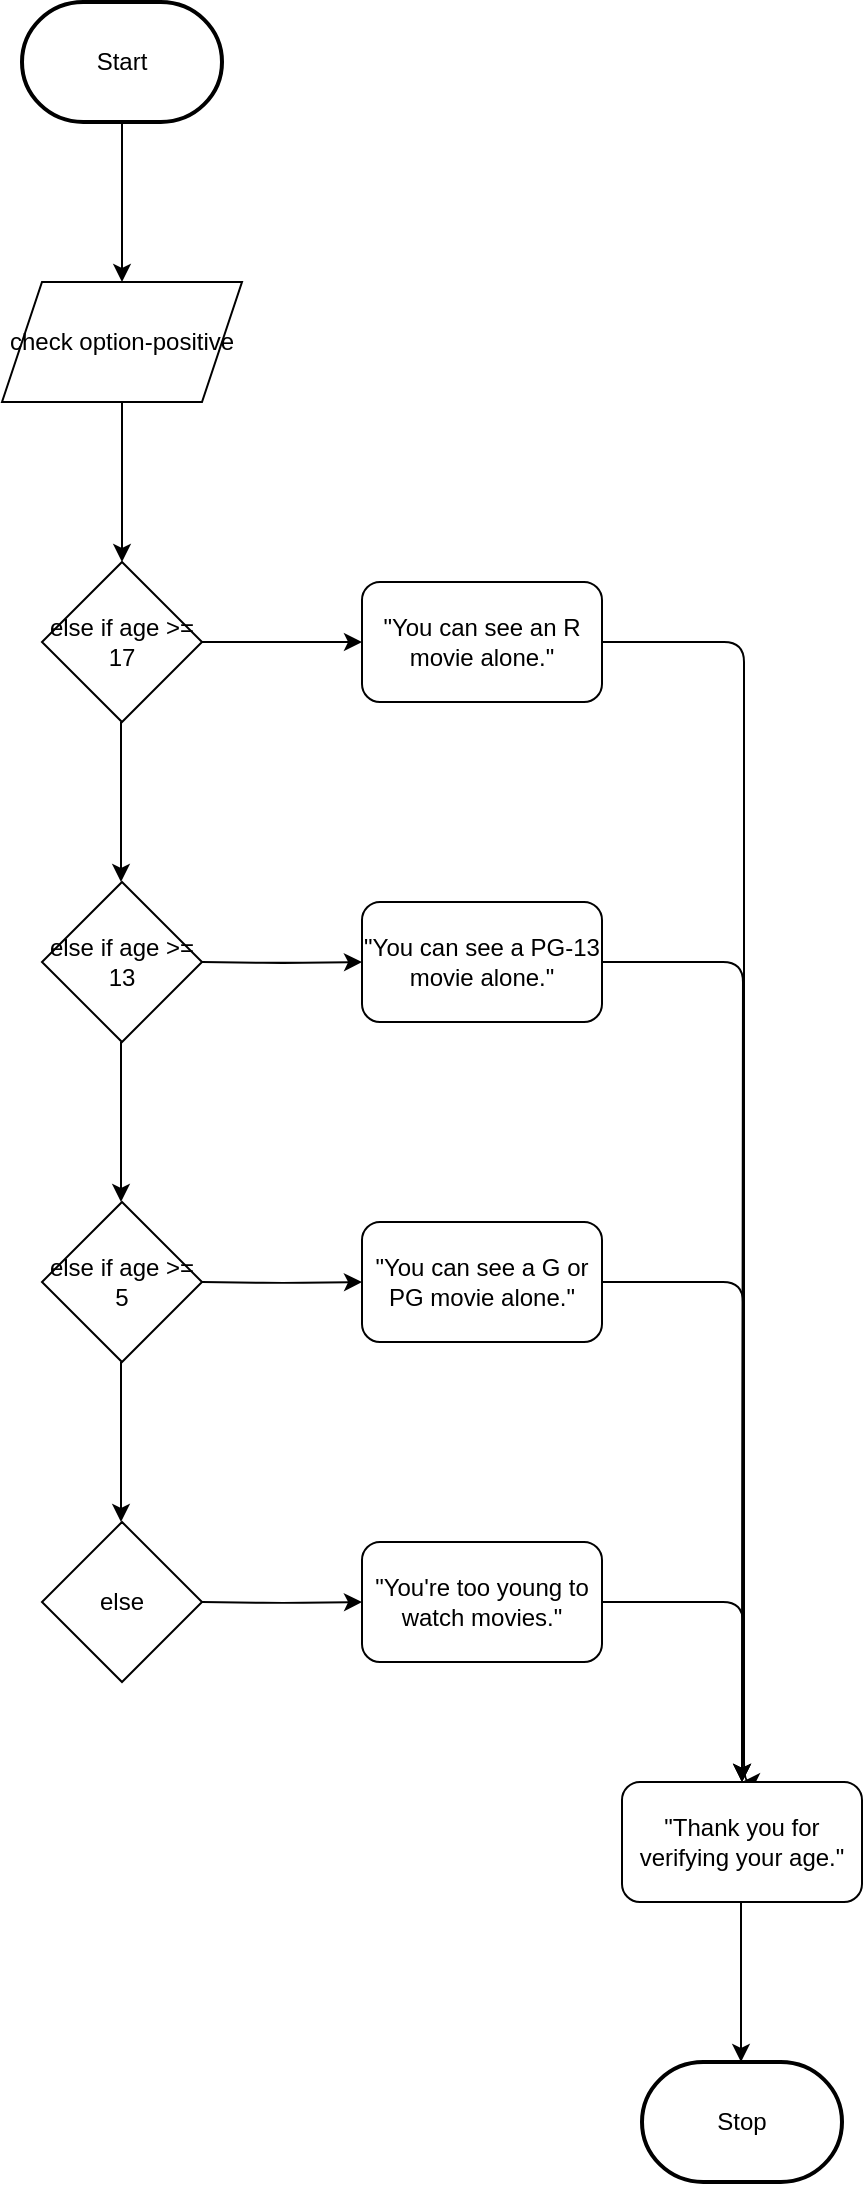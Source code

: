 <mxfile>
    <diagram id="HIP3nbAZw_EuaXWnEj3U" name="Page-1">
        <mxGraphModel dx="772" dy="613" grid="1" gridSize="10" guides="1" tooltips="1" connect="1" arrows="1" fold="1" page="1" pageScale="1" pageWidth="850" pageHeight="1100" math="0" shadow="0">
            <root>
                <mxCell id="0"/>
                <mxCell id="1" parent="0"/>
                <mxCell id="34" style="edgeStyle=none;html=1;exitX=0.5;exitY=1;exitDx=0;exitDy=0;exitPerimeter=0;entryX=0.5;entryY=0;entryDx=0;entryDy=0;" parent="1" source="35" edge="1">
                    <mxGeometry relative="1" as="geometry">
                        <mxPoint x="230" y="350" as="targetPoint"/>
                    </mxGeometry>
                </mxCell>
                <mxCell id="35" value="Start" style="strokeWidth=2;html=1;shape=mxgraph.flowchart.terminator;whiteSpace=wrap;" parent="1" vertex="1">
                    <mxGeometry x="180" y="210" width="100" height="60" as="geometry"/>
                </mxCell>
                <mxCell id="36" style="edgeStyle=none;html=1;exitX=0.5;exitY=1;exitDx=0;exitDy=0;entryX=0.5;entryY=0;entryDx=0;entryDy=0;" parent="1" target="37" edge="1">
                    <mxGeometry relative="1" as="geometry">
                        <mxPoint x="230" y="410" as="sourcePoint"/>
                    </mxGeometry>
                </mxCell>
                <mxCell id="37" value="else if age &amp;gt;= 17" style="rhombus;whiteSpace=wrap;html=1;" parent="1" vertex="1">
                    <mxGeometry x="190" y="490" width="80" height="80" as="geometry"/>
                </mxCell>
                <mxCell id="38" style="edgeStyle=orthogonalEdgeStyle;html=1;exitX=1;exitY=0.5;exitDx=0;exitDy=0;entryX=0;entryY=0.5;entryDx=0;entryDy=0;" parent="1" source="37" target="41" edge="1">
                    <mxGeometry relative="1" as="geometry">
                        <mxPoint x="410" y="460" as="targetPoint"/>
                    </mxGeometry>
                </mxCell>
                <mxCell id="39" value="check option-positive" style="shape=parallelogram;perimeter=parallelogramPerimeter;whiteSpace=wrap;html=1;fixedSize=1;" parent="1" vertex="1">
                    <mxGeometry x="170" y="350" width="120" height="60" as="geometry"/>
                </mxCell>
                <mxCell id="40" style="edgeStyle=orthogonalEdgeStyle;html=1;exitX=1;exitY=0.5;exitDx=0;exitDy=0;" parent="1" source="41" edge="1">
                    <mxGeometry relative="1" as="geometry">
                        <mxPoint x="540" y="1100" as="targetPoint"/>
                        <mxPoint x="540" y="530" as="sourcePoint"/>
                        <Array as="points">
                            <mxPoint x="541" y="530"/>
                        </Array>
                    </mxGeometry>
                </mxCell>
                <mxCell id="41" value="&quot;You can see an R movie alone.&quot;" style="rounded=1;whiteSpace=wrap;html=1;" parent="1" vertex="1">
                    <mxGeometry x="350" y="500" width="120" height="60" as="geometry"/>
                </mxCell>
                <mxCell id="42" style="edgeStyle=none;html=1;exitX=0.5;exitY=1;exitDx=0;exitDy=0;entryX=0.5;entryY=0;entryDx=0;entryDy=0;" parent="1" edge="1">
                    <mxGeometry relative="1" as="geometry">
                        <mxPoint x="229.5" y="570" as="sourcePoint"/>
                        <mxPoint x="229.5" y="650" as="targetPoint"/>
                    </mxGeometry>
                </mxCell>
                <mxCell id="43" value="else if age &amp;gt;= 13" style="rhombus;whiteSpace=wrap;html=1;" parent="1" vertex="1">
                    <mxGeometry x="190" y="650" width="80" height="80" as="geometry"/>
                </mxCell>
                <mxCell id="44" style="edgeStyle=orthogonalEdgeStyle;html=1;exitX=1;exitY=0.5;exitDx=0;exitDy=0;entryX=0;entryY=0.5;entryDx=0;entryDy=0;" parent="1" target="46" edge="1">
                    <mxGeometry relative="1" as="geometry">
                        <mxPoint x="410" y="620" as="targetPoint"/>
                        <mxPoint x="270" y="690" as="sourcePoint"/>
                    </mxGeometry>
                </mxCell>
                <mxCell id="45" style="edgeStyle=orthogonalEdgeStyle;html=1;entryX=0.5;entryY=0;entryDx=0;entryDy=0;entryPerimeter=0;" parent="1" source="46" edge="1">
                    <mxGeometry relative="1" as="geometry">
                        <mxPoint x="540" y="1100" as="targetPoint"/>
                    </mxGeometry>
                </mxCell>
                <mxCell id="46" value="&quot;You can see a PG-13 movie alone.&quot;" style="rounded=1;whiteSpace=wrap;html=1;" parent="1" vertex="1">
                    <mxGeometry x="350" y="660" width="120" height="60" as="geometry"/>
                </mxCell>
                <mxCell id="47" style="edgeStyle=none;html=1;exitX=0.5;exitY=1;exitDx=0;exitDy=0;entryX=0.5;entryY=0;entryDx=0;entryDy=0;" parent="1" edge="1">
                    <mxGeometry relative="1" as="geometry">
                        <mxPoint x="229.5" y="730" as="sourcePoint"/>
                        <mxPoint x="229.5" y="810" as="targetPoint"/>
                    </mxGeometry>
                </mxCell>
                <mxCell id="48" value="else if age &amp;gt;= 5" style="rhombus;whiteSpace=wrap;html=1;" parent="1" vertex="1">
                    <mxGeometry x="190" y="810" width="80" height="80" as="geometry"/>
                </mxCell>
                <mxCell id="49" style="edgeStyle=orthogonalEdgeStyle;html=1;exitX=1;exitY=0.5;exitDx=0;exitDy=0;entryX=0;entryY=0.5;entryDx=0;entryDy=0;" parent="1" target="51" edge="1">
                    <mxGeometry relative="1" as="geometry">
                        <mxPoint x="410" y="780" as="targetPoint"/>
                        <mxPoint x="270" y="850" as="sourcePoint"/>
                    </mxGeometry>
                </mxCell>
                <mxCell id="50" style="edgeStyle=orthogonalEdgeStyle;html=1;exitX=1;exitY=0.5;exitDx=0;exitDy=0;" parent="1" source="51" edge="1">
                    <mxGeometry relative="1" as="geometry">
                        <mxPoint x="540" y="1100" as="targetPoint"/>
                    </mxGeometry>
                </mxCell>
                <mxCell id="51" value="&quot;You can see a G or PG movie alone.&quot;" style="rounded=1;whiteSpace=wrap;html=1;" parent="1" vertex="1">
                    <mxGeometry x="350" y="820" width="120" height="60" as="geometry"/>
                </mxCell>
                <mxCell id="52" style="edgeStyle=none;html=1;exitX=0.5;exitY=1;exitDx=0;exitDy=0;entryX=0.5;entryY=0;entryDx=0;entryDy=0;" parent="1" edge="1">
                    <mxGeometry relative="1" as="geometry">
                        <mxPoint x="229.5" y="890" as="sourcePoint"/>
                        <mxPoint x="229.5" y="970" as="targetPoint"/>
                    </mxGeometry>
                </mxCell>
                <mxCell id="53" value="else" style="rhombus;whiteSpace=wrap;html=1;" parent="1" vertex="1">
                    <mxGeometry x="190" y="970" width="80" height="80" as="geometry"/>
                </mxCell>
                <mxCell id="54" style="edgeStyle=orthogonalEdgeStyle;html=1;exitX=1;exitY=0.5;exitDx=0;exitDy=0;entryX=0;entryY=0.5;entryDx=0;entryDy=0;" parent="1" target="56" edge="1">
                    <mxGeometry relative="1" as="geometry">
                        <mxPoint x="410" y="940" as="targetPoint"/>
                        <mxPoint x="270" y="1010" as="sourcePoint"/>
                    </mxGeometry>
                </mxCell>
                <mxCell id="55" style="edgeStyle=orthogonalEdgeStyle;html=1;exitX=1;exitY=0.5;exitDx=0;exitDy=0;" parent="1" source="56" edge="1">
                    <mxGeometry relative="1" as="geometry">
                        <mxPoint x="540" y="1100" as="targetPoint"/>
                    </mxGeometry>
                </mxCell>
                <mxCell id="56" value="&quot;You&#39;re too young to watch movies.&quot;" style="rounded=1;whiteSpace=wrap;html=1;" parent="1" vertex="1">
                    <mxGeometry x="350" y="980" width="120" height="60" as="geometry"/>
                </mxCell>
                <mxCell id="57" value="Stop" style="strokeWidth=2;html=1;shape=mxgraph.flowchart.terminator;whiteSpace=wrap;" parent="1" vertex="1">
                    <mxGeometry x="490" y="1240" width="100" height="60" as="geometry"/>
                </mxCell>
                <mxCell id="58" value="&quot;Thank you for verifying your age.&quot;" style="rounded=1;whiteSpace=wrap;html=1;" parent="1" vertex="1">
                    <mxGeometry x="480" y="1100" width="120" height="60" as="geometry"/>
                </mxCell>
                <mxCell id="59" style="edgeStyle=none;html=1;exitX=0.5;exitY=1;exitDx=0;exitDy=0;entryX=0.5;entryY=0;entryDx=0;entryDy=0;" parent="1" edge="1">
                    <mxGeometry relative="1" as="geometry">
                        <mxPoint x="539.5" y="1160" as="sourcePoint"/>
                        <mxPoint x="539.5" y="1240" as="targetPoint"/>
                    </mxGeometry>
                </mxCell>
            </root>
        </mxGraphModel>
    </diagram>
</mxfile>